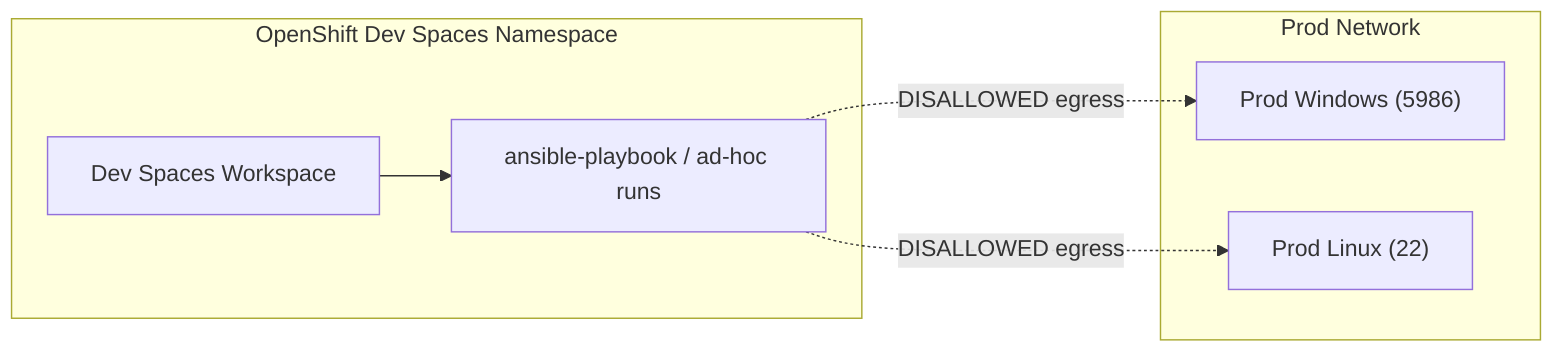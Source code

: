 flowchart LR
  subgraph OCPNS["OpenShift Dev Spaces Namespace"]
    WS["Dev Spaces Workspace"]
    APB["ansible-playbook / ad-hoc runs"]
  end

  subgraph PROD["Prod Network"]
    PWIN["Prod Windows (5986)"]
    PLNX["Prod Linux (22)"]
  end

  WS --> APB
  APB -. "DISALLOWED egress" .-> PWIN
  APB -. "DISALLOWED egress" .-> PLNX